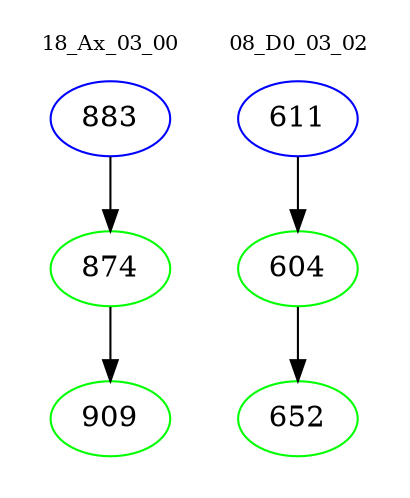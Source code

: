 digraph{
subgraph cluster_0 {
color = white
label = "18_Ax_03_00";
fontsize=10;
T0_883 [label="883", color="blue"]
T0_883 -> T0_874 [color="black"]
T0_874 [label="874", color="green"]
T0_874 -> T0_909 [color="black"]
T0_909 [label="909", color="green"]
}
subgraph cluster_1 {
color = white
label = "08_D0_03_02";
fontsize=10;
T1_611 [label="611", color="blue"]
T1_611 -> T1_604 [color="black"]
T1_604 [label="604", color="green"]
T1_604 -> T1_652 [color="black"]
T1_652 [label="652", color="green"]
}
}
